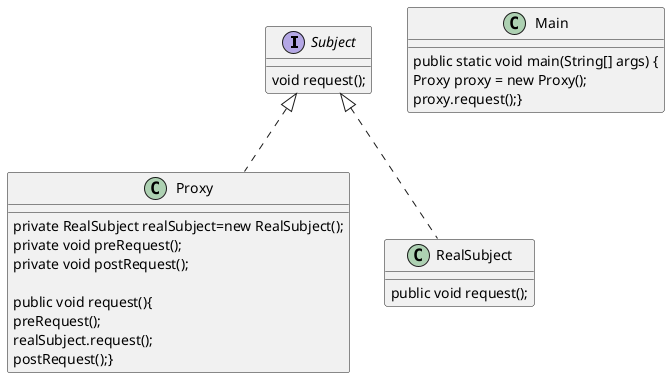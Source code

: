 @startuml
interface Subject {
    void request();
}
class Proxy implements Subject{
    private RealSubject realSubject=new RealSubject();
    private void preRequest();
    private void postRequest();

    public void request(){
        preRequest();
        realSubject.request();
        postRequest();}

}
class RealSubject implements Subject{
    public void request();
}
class Main {
    public static void main(String[] args) {
        Proxy proxy = new Proxy();
        proxy.request();}
}
@enduml